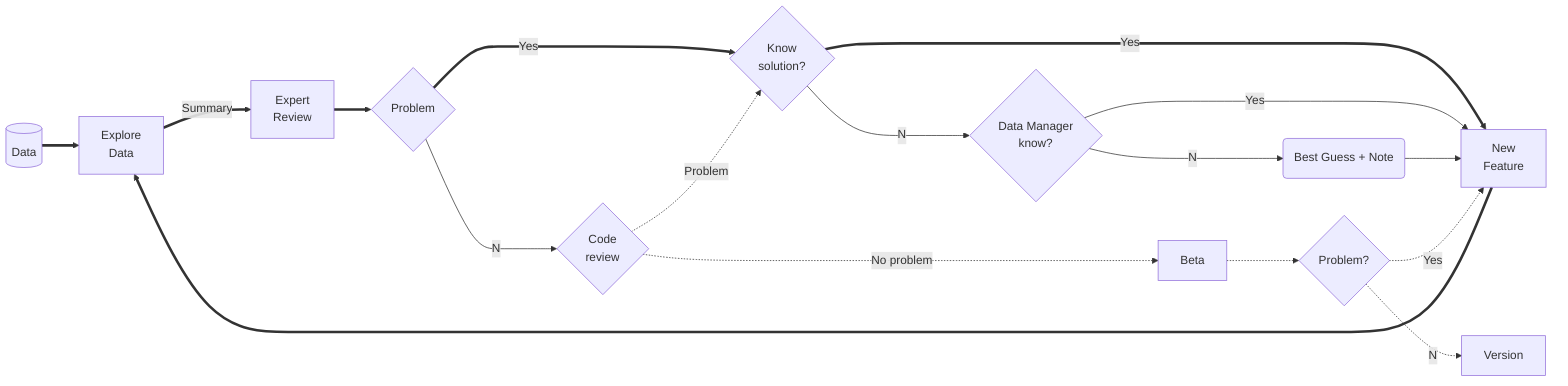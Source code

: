 %% Cycle between dev and experts at center

graph LR;
  data[(Data)] ==> explore[Explore <br> Data] ==Summary==> expert[Expert <br> Review] ==> problem{Problem}
  problem ==Yes==> understand{Know<br>solution?}

  understand ==Yes==> newFeature[New <br> Feature] ==> explore

  understand --No--> advice{Data Manager <br>know?}

  advice --Yes--> newFeature
  advice --No--> ab(Best Guess + Note) --> newFeature 


  problem --No--> review{Code <br> review} -.No problem.->  Beta -.-> vProblem{Problem?} 
  review -.Problem .-> understand

  vProblem -.No.-> Version
  vProblem -.Yes.-> newFeature